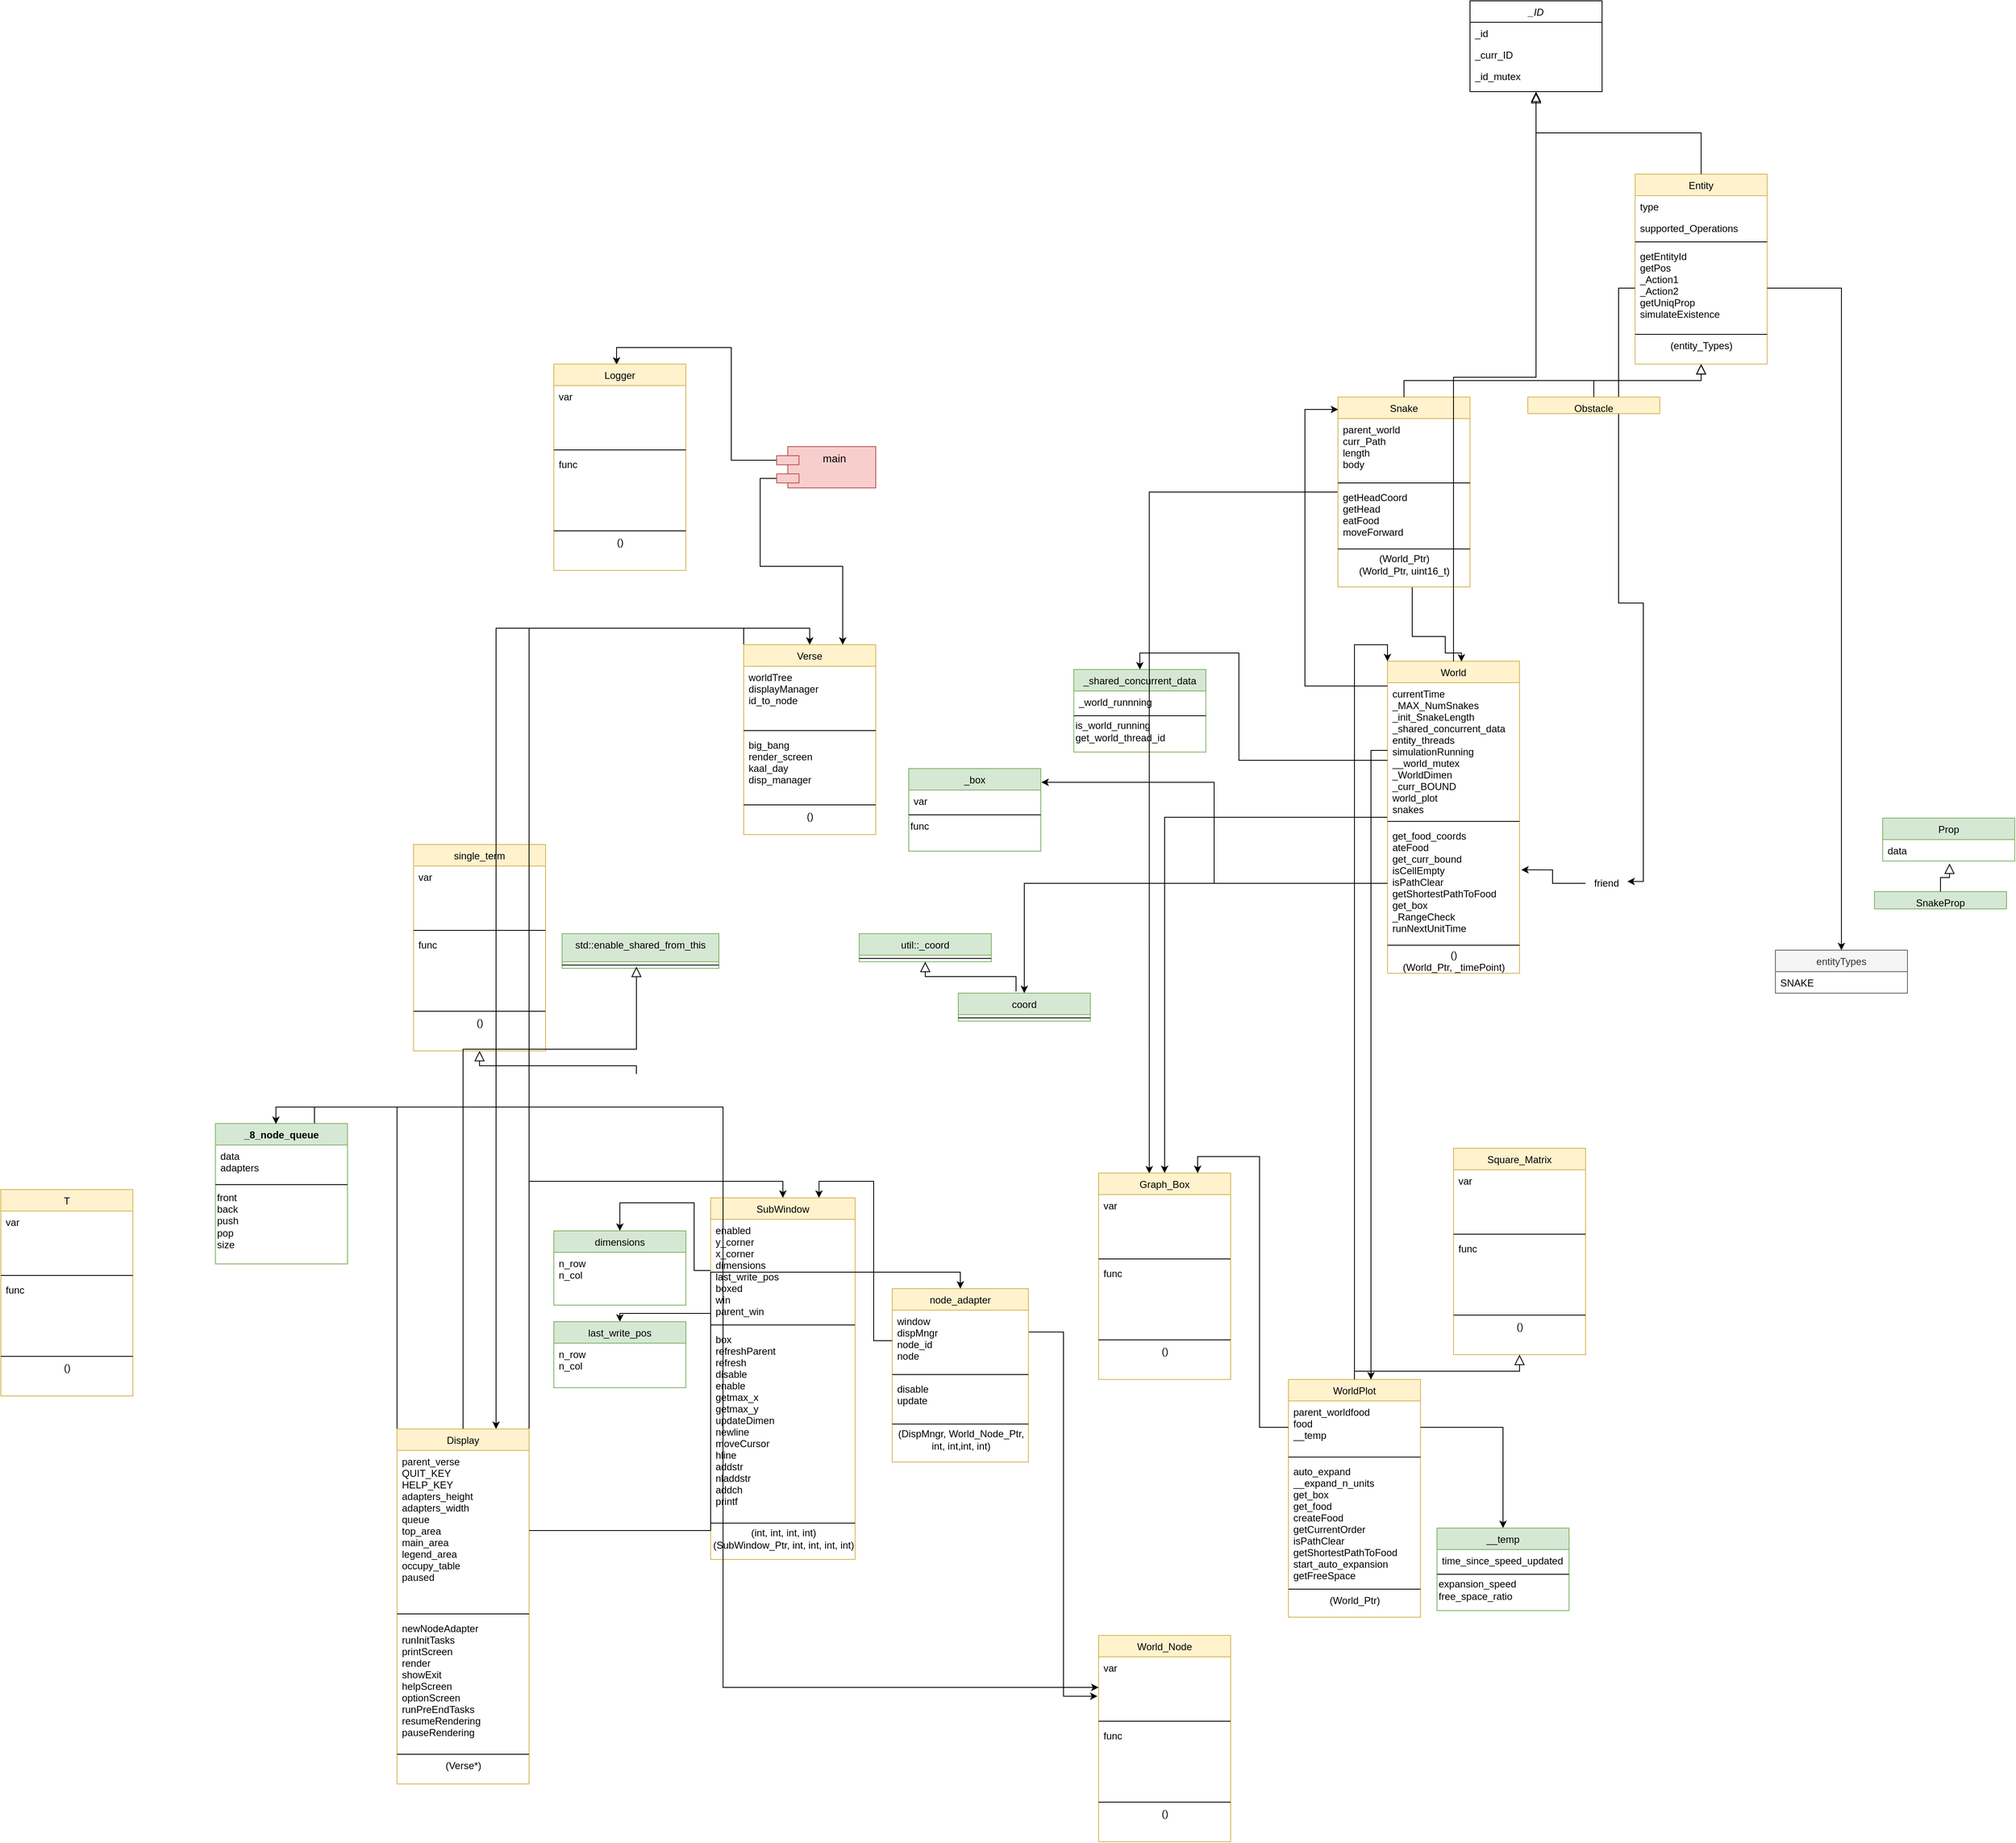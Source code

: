 <mxfile version="13.10.0" type="github">
  <diagram id="C5RBs43oDa-KdzZeNtuy" name="Page-1">
    <mxGraphModel dx="3175" dy="2111" grid="1" gridSize="10" guides="1" tooltips="1" connect="1" arrows="1" fold="1" page="1" pageScale="1" pageWidth="827" pageHeight="1169" math="0" shadow="0">
      <root>
        <mxCell id="WIyWlLk6GJQsqaUBKTNV-0" />
        <mxCell id="WIyWlLk6GJQsqaUBKTNV-1" parent="WIyWlLk6GJQsqaUBKTNV-0" />
        <mxCell id="zkfFHV4jXpPFQw0GAbJ--0" value="_ID" style="swimlane;fontStyle=2;align=center;verticalAlign=top;childLayout=stackLayout;horizontal=1;startSize=26;horizontalStack=0;resizeParent=1;resizeLast=0;collapsible=1;marginBottom=0;rounded=0;shadow=0;strokeWidth=1;" parent="WIyWlLk6GJQsqaUBKTNV-1" vertex="1">
          <mxGeometry x="-100" y="-520" width="160" height="110" as="geometry">
            <mxRectangle x="230" y="140" width="160" height="26" as="alternateBounds" />
          </mxGeometry>
        </mxCell>
        <mxCell id="zkfFHV4jXpPFQw0GAbJ--2" value="_id" style="text;align=left;verticalAlign=top;spacingLeft=4;spacingRight=4;overflow=hidden;rotatable=0;points=[[0,0.5],[1,0.5]];portConstraint=eastwest;rounded=0;shadow=0;html=0;" parent="zkfFHV4jXpPFQw0GAbJ--0" vertex="1">
          <mxGeometry y="26" width="160" height="26" as="geometry" />
        </mxCell>
        <mxCell id="zkfFHV4jXpPFQw0GAbJ--3" value="_curr_ID" style="text;align=left;verticalAlign=top;spacingLeft=4;spacingRight=4;overflow=hidden;rotatable=0;points=[[0,0.5],[1,0.5]];portConstraint=eastwest;rounded=0;shadow=0;html=0;" parent="zkfFHV4jXpPFQw0GAbJ--0" vertex="1">
          <mxGeometry y="52" width="160" height="26" as="geometry" />
        </mxCell>
        <mxCell id="Qb9tFj-eZxgiYMaZ9Jdv-4" value="_id_mutex" style="text;align=left;verticalAlign=top;spacingLeft=4;spacingRight=4;overflow=hidden;rotatable=0;points=[[0,0.5],[1,0.5]];portConstraint=eastwest;rounded=0;shadow=0;html=0;" parent="zkfFHV4jXpPFQw0GAbJ--0" vertex="1">
          <mxGeometry y="78" width="160" height="32" as="geometry" />
        </mxCell>
        <mxCell id="zkfFHV4jXpPFQw0GAbJ--6" value="Entity" style="swimlane;fontStyle=0;align=center;verticalAlign=top;childLayout=stackLayout;horizontal=1;startSize=26;horizontalStack=0;resizeParent=1;resizeLast=0;collapsible=1;marginBottom=0;rounded=0;shadow=0;strokeWidth=1;fillColor=#fff2cc;strokeColor=#d6b656;" parent="WIyWlLk6GJQsqaUBKTNV-1" vertex="1">
          <mxGeometry x="100" y="-310" width="160" height="230" as="geometry">
            <mxRectangle x="130" y="380" width="160" height="26" as="alternateBounds" />
          </mxGeometry>
        </mxCell>
        <mxCell id="zkfFHV4jXpPFQw0GAbJ--7" value="type" style="text;align=left;verticalAlign=top;spacingLeft=4;spacingRight=4;overflow=hidden;rotatable=0;points=[[0,0.5],[1,0.5]];portConstraint=eastwest;" parent="zkfFHV4jXpPFQw0GAbJ--6" vertex="1">
          <mxGeometry y="26" width="160" height="26" as="geometry" />
        </mxCell>
        <mxCell id="zkfFHV4jXpPFQw0GAbJ--8" value="supported_Operations" style="text;align=left;verticalAlign=top;spacingLeft=4;spacingRight=4;overflow=hidden;rotatable=0;points=[[0,0.5],[1,0.5]];portConstraint=eastwest;rounded=0;shadow=0;html=0;" parent="zkfFHV4jXpPFQw0GAbJ--6" vertex="1">
          <mxGeometry y="52" width="160" height="26" as="geometry" />
        </mxCell>
        <mxCell id="zkfFHV4jXpPFQw0GAbJ--9" value="" style="line;html=1;strokeWidth=1;align=left;verticalAlign=middle;spacingTop=-1;spacingLeft=3;spacingRight=3;rotatable=0;labelPosition=right;points=[];portConstraint=eastwest;" parent="zkfFHV4jXpPFQw0GAbJ--6" vertex="1">
          <mxGeometry y="78" width="160" height="8" as="geometry" />
        </mxCell>
        <mxCell id="zkfFHV4jXpPFQw0GAbJ--11" value="getEntityId&#xa;getPos&#xa;_Action1&#xa;_Action2&#xa;getUniqProp&#xa;simulateExistence" style="text;align=left;verticalAlign=top;spacingLeft=4;spacingRight=4;overflow=hidden;rotatable=0;points=[[0,0.5],[1,0.5]];portConstraint=eastwest;" parent="zkfFHV4jXpPFQw0GAbJ--6" vertex="1">
          <mxGeometry y="86" width="160" height="104" as="geometry" />
        </mxCell>
        <mxCell id="Qb9tFj-eZxgiYMaZ9Jdv-5" value="" style="line;html=1;strokeWidth=1;align=left;verticalAlign=middle;spacingTop=-1;spacingLeft=3;spacingRight=3;rotatable=0;labelPosition=right;points=[];portConstraint=eastwest;" parent="zkfFHV4jXpPFQw0GAbJ--6" vertex="1">
          <mxGeometry y="190" width="160" height="8" as="geometry" />
        </mxCell>
        <mxCell id="Qb9tFj-eZxgiYMaZ9Jdv-6" value="(entity_Types)" style="text;html=1;align=center;verticalAlign=middle;resizable=0;points=[];autosize=1;" parent="zkfFHV4jXpPFQw0GAbJ--6" vertex="1">
          <mxGeometry y="198" width="160" height="20" as="geometry" />
        </mxCell>
        <mxCell id="zkfFHV4jXpPFQw0GAbJ--12" value="" style="endArrow=block;endSize=10;endFill=0;shadow=0;strokeWidth=1;rounded=0;edgeStyle=elbowEdgeStyle;elbow=vertical;" parent="WIyWlLk6GJQsqaUBKTNV-1" source="zkfFHV4jXpPFQw0GAbJ--6" target="zkfFHV4jXpPFQw0GAbJ--0" edge="1">
          <mxGeometry width="160" relative="1" as="geometry">
            <mxPoint x="200" y="203" as="sourcePoint" />
            <mxPoint x="200" y="203" as="targetPoint" />
          </mxGeometry>
        </mxCell>
        <mxCell id="Qb9tFj-eZxgiYMaZ9Jdv-8" value="SnakeProp" style="swimlane;fontStyle=0;align=center;verticalAlign=top;childLayout=stackLayout;horizontal=1;startSize=26;horizontalStack=0;resizeParent=1;resizeLast=0;collapsible=1;marginBottom=0;rounded=0;shadow=0;strokeWidth=1;fillColor=#d5e8d4;strokeColor=#82b366;" parent="WIyWlLk6GJQsqaUBKTNV-1" vertex="1">
          <mxGeometry x="390" y="559" width="160" height="21" as="geometry">
            <mxRectangle x="340" y="380" width="170" height="26" as="alternateBounds" />
          </mxGeometry>
        </mxCell>
        <mxCell id="Qb9tFj-eZxgiYMaZ9Jdv-11" value="_shared_concurrent_data" style="swimlane;fontStyle=0;align=center;verticalAlign=top;childLayout=stackLayout;horizontal=1;startSize=26;horizontalStack=0;resizeParent=1;resizeLast=0;collapsible=1;marginBottom=0;rounded=0;shadow=0;strokeWidth=1;fillColor=#d5e8d4;strokeColor=#82b366;" parent="WIyWlLk6GJQsqaUBKTNV-1" vertex="1">
          <mxGeometry x="-580" y="290" width="160" height="100" as="geometry">
            <mxRectangle x="340" y="380" width="170" height="26" as="alternateBounds" />
          </mxGeometry>
        </mxCell>
        <mxCell id="Qb9tFj-eZxgiYMaZ9Jdv-31" value="_world_runnning&#xa;" style="text;align=left;verticalAlign=top;spacingLeft=4;spacingRight=4;overflow=hidden;rotatable=0;points=[[0,0.5],[1,0.5]];portConstraint=eastwest;" parent="Qb9tFj-eZxgiYMaZ9Jdv-11" vertex="1">
          <mxGeometry y="26" width="160" height="26" as="geometry" />
        </mxCell>
        <mxCell id="Qb9tFj-eZxgiYMaZ9Jdv-32" value="" style="line;html=1;strokeWidth=1;align=left;verticalAlign=middle;spacingTop=-1;spacingLeft=3;spacingRight=3;rotatable=0;labelPosition=right;points=[];portConstraint=eastwest;" parent="Qb9tFj-eZxgiYMaZ9Jdv-11" vertex="1">
          <mxGeometry y="52" width="160" height="8" as="geometry" />
        </mxCell>
        <mxCell id="Qb9tFj-eZxgiYMaZ9Jdv-33" value="&lt;div align=&quot;left&quot;&gt;is_world_running&lt;/div&gt;get_world_thread_id" style="text;html=1;align=left;verticalAlign=middle;resizable=0;points=[];autosize=1;movable=1;rotatable=1;deletable=1;editable=1;connectable=1;" parent="Qb9tFj-eZxgiYMaZ9Jdv-11" vertex="1">
          <mxGeometry y="60" width="160" height="30" as="geometry" />
        </mxCell>
        <mxCell id="Qb9tFj-eZxgiYMaZ9Jdv-16" value="entityTypes" style="swimlane;fontStyle=0;align=center;verticalAlign=top;childLayout=stackLayout;horizontal=1;startSize=26;horizontalStack=0;resizeParent=1;resizeLast=0;collapsible=1;marginBottom=0;rounded=0;shadow=0;strokeWidth=1;fillColor=#f5f5f5;strokeColor=#666666;fontColor=#333333;" parent="WIyWlLk6GJQsqaUBKTNV-1" vertex="1">
          <mxGeometry x="270" y="630" width="160" height="52" as="geometry">
            <mxRectangle x="340" y="380" width="170" height="26" as="alternateBounds" />
          </mxGeometry>
        </mxCell>
        <mxCell id="Qb9tFj-eZxgiYMaZ9Jdv-17" value="SNAKE" style="text;align=left;verticalAlign=top;spacingLeft=4;spacingRight=4;overflow=hidden;rotatable=0;points=[[0,0.5],[1,0.5]];portConstraint=eastwest;" parent="Qb9tFj-eZxgiYMaZ9Jdv-16" vertex="1">
          <mxGeometry y="26" width="160" height="26" as="geometry" />
        </mxCell>
        <mxCell id="Qb9tFj-eZxgiYMaZ9Jdv-18" style="edgeStyle=orthogonalEdgeStyle;rounded=0;orthogonalLoop=1;jettySize=auto;html=1;exitX=1;exitY=0.5;exitDx=0;exitDy=0;entryX=0.5;entryY=0;entryDx=0;entryDy=0;" parent="WIyWlLk6GJQsqaUBKTNV-1" source="zkfFHV4jXpPFQw0GAbJ--11" target="Qb9tFj-eZxgiYMaZ9Jdv-16" edge="1">
          <mxGeometry relative="1" as="geometry" />
        </mxCell>
        <mxCell id="Qb9tFj-eZxgiYMaZ9Jdv-69" style="edgeStyle=orthogonalEdgeStyle;rounded=0;orthogonalLoop=1;jettySize=auto;html=1;entryX=0.5;entryY=0;entryDx=0;entryDy=0;" parent="WIyWlLk6GJQsqaUBKTNV-1" source="Qb9tFj-eZxgiYMaZ9Jdv-19" target="Qb9tFj-eZxgiYMaZ9Jdv-58" edge="1">
          <mxGeometry relative="1" as="geometry" />
        </mxCell>
        <mxCell id="Qb9tFj-eZxgiYMaZ9Jdv-19" value="World" style="swimlane;fontStyle=0;align=center;verticalAlign=top;childLayout=stackLayout;horizontal=1;startSize=26;horizontalStack=0;resizeParent=1;resizeLast=0;collapsible=1;marginBottom=0;rounded=0;shadow=0;strokeWidth=1;fillColor=#fff2cc;strokeColor=#d6b656;" parent="WIyWlLk6GJQsqaUBKTNV-1" vertex="1">
          <mxGeometry x="-200" y="280" width="160" height="378" as="geometry">
            <mxRectangle x="130" y="380" width="160" height="26" as="alternateBounds" />
          </mxGeometry>
        </mxCell>
        <mxCell id="Qb9tFj-eZxgiYMaZ9Jdv-21" value="currentTime&#xa;_MAX_NumSnakes&#xa;_init_SnakeLength&#xa;_shared_concurrent_data&#xa;entity_threads&#xa;simulationRunning&#xa;__world_mutex&#xa;_WorldDimen&#xa;_curr_BOUND&#xa;world_plot&#xa;snakes" style="text;align=left;verticalAlign=top;spacingLeft=4;spacingRight=4;overflow=hidden;rotatable=0;points=[[0,0.5],[1,0.5]];portConstraint=eastwest;rounded=0;shadow=0;html=0;" parent="Qb9tFj-eZxgiYMaZ9Jdv-19" vertex="1">
          <mxGeometry y="26" width="160" height="164" as="geometry" />
        </mxCell>
        <mxCell id="Qb9tFj-eZxgiYMaZ9Jdv-22" value="" style="line;html=1;strokeWidth=1;align=left;verticalAlign=middle;spacingTop=-1;spacingLeft=3;spacingRight=3;rotatable=0;labelPosition=right;points=[];portConstraint=eastwest;" parent="Qb9tFj-eZxgiYMaZ9Jdv-19" vertex="1">
          <mxGeometry y="190" width="160" height="8" as="geometry" />
        </mxCell>
        <mxCell id="Qb9tFj-eZxgiYMaZ9Jdv-23" value="get_food_coords&#xa;ateFood&#xa;get_curr_bound&#xa;isCellEmpty&#xa;isPathClear&#xa;getShortestPathToFood&#xa;get_box&#xa;_RangeCheck&#xa;runNextUnitTime&#xa;" style="text;align=left;verticalAlign=top;spacingLeft=4;spacingRight=4;overflow=hidden;rotatable=0;points=[[0,0.5],[1,0.5]];portConstraint=eastwest;fontStyle=0" parent="Qb9tFj-eZxgiYMaZ9Jdv-19" vertex="1">
          <mxGeometry y="198" width="160" height="142" as="geometry" />
        </mxCell>
        <mxCell id="Qb9tFj-eZxgiYMaZ9Jdv-24" value="" style="line;html=1;strokeWidth=1;align=left;verticalAlign=middle;spacingTop=-1;spacingLeft=3;spacingRight=3;rotatable=0;labelPosition=right;points=[];portConstraint=eastwest;" parent="Qb9tFj-eZxgiYMaZ9Jdv-19" vertex="1">
          <mxGeometry y="340" width="160" height="8" as="geometry" />
        </mxCell>
        <mxCell id="Qb9tFj-eZxgiYMaZ9Jdv-25" value="&lt;div&gt;()&lt;/div&gt;(World_Ptr, _timePoint)" style="text;html=1;align=center;verticalAlign=middle;resizable=0;points=[];autosize=1;" parent="Qb9tFj-eZxgiYMaZ9Jdv-19" vertex="1">
          <mxGeometry y="348" width="160" height="30" as="geometry" />
        </mxCell>
        <mxCell id="Qb9tFj-eZxgiYMaZ9Jdv-26" style="edgeStyle=orthogonalEdgeStyle;rounded=0;orthogonalLoop=1;jettySize=auto;html=1;entryX=1.013;entryY=0.385;entryDx=0;entryDy=0;entryPerimeter=0;" parent="WIyWlLk6GJQsqaUBKTNV-1" source="Qb9tFj-eZxgiYMaZ9Jdv-27" target="Qb9tFj-eZxgiYMaZ9Jdv-23" edge="1">
          <mxGeometry relative="1" as="geometry" />
        </mxCell>
        <mxCell id="Qb9tFj-eZxgiYMaZ9Jdv-27" value="&lt;div&gt;friend&lt;/div&gt;" style="text;html=1;align=center;verticalAlign=middle;resizable=0;points=[];autosize=1;" parent="WIyWlLk6GJQsqaUBKTNV-1" vertex="1">
          <mxGeometry x="40" y="539" width="50" height="20" as="geometry" />
        </mxCell>
        <mxCell id="Qb9tFj-eZxgiYMaZ9Jdv-28" style="edgeStyle=orthogonalEdgeStyle;rounded=0;orthogonalLoop=1;jettySize=auto;html=1;entryX=1.013;entryY=0.385;entryDx=0;entryDy=0;entryPerimeter=0;" parent="WIyWlLk6GJQsqaUBKTNV-1" source="zkfFHV4jXpPFQw0GAbJ--11" target="Qb9tFj-eZxgiYMaZ9Jdv-27" edge="1">
          <mxGeometry relative="1" as="geometry">
            <mxPoint x="120" y="498" as="sourcePoint" />
            <mxPoint x="42.08" y="616.04" as="targetPoint" />
          </mxGeometry>
        </mxCell>
        <mxCell id="Qb9tFj-eZxgiYMaZ9Jdv-29" value="Prop" style="swimlane;fontStyle=0;align=center;verticalAlign=top;childLayout=stackLayout;horizontal=1;startSize=26;horizontalStack=0;resizeParent=1;resizeLast=0;collapsible=1;marginBottom=0;rounded=0;shadow=0;strokeWidth=1;fillColor=#d5e8d4;strokeColor=#82b366;" parent="WIyWlLk6GJQsqaUBKTNV-1" vertex="1">
          <mxGeometry x="400" y="470" width="160" height="52" as="geometry">
            <mxRectangle x="340" y="380" width="170" height="26" as="alternateBounds" />
          </mxGeometry>
        </mxCell>
        <mxCell id="Qb9tFj-eZxgiYMaZ9Jdv-30" value="data" style="text;align=left;verticalAlign=top;spacingLeft=4;spacingRight=4;overflow=hidden;rotatable=0;points=[[0,0.5],[1,0.5]];portConstraint=eastwest;" parent="Qb9tFj-eZxgiYMaZ9Jdv-29" vertex="1">
          <mxGeometry y="26" width="160" height="26" as="geometry" />
        </mxCell>
        <mxCell id="Qb9tFj-eZxgiYMaZ9Jdv-34" style="edgeStyle=orthogonalEdgeStyle;rounded=0;orthogonalLoop=1;jettySize=auto;html=1;entryX=0.5;entryY=0;entryDx=0;entryDy=0;" parent="WIyWlLk6GJQsqaUBKTNV-1" source="Qb9tFj-eZxgiYMaZ9Jdv-21" target="Qb9tFj-eZxgiYMaZ9Jdv-11" edge="1">
          <mxGeometry relative="1" as="geometry">
            <Array as="points">
              <mxPoint x="-380" y="400" />
              <mxPoint x="-380" y="270" />
              <mxPoint x="-500" y="270" />
            </Array>
          </mxGeometry>
        </mxCell>
        <mxCell id="Qb9tFj-eZxgiYMaZ9Jdv-38" value="T" style="swimlane;fontStyle=0;align=center;verticalAlign=top;childLayout=stackLayout;horizontal=1;startSize=26;horizontalStack=0;resizeParent=1;resizeLast=0;collapsible=1;marginBottom=0;rounded=0;shadow=0;strokeWidth=1;fillColor=#fff2cc;strokeColor=#d6b656;" parent="WIyWlLk6GJQsqaUBKTNV-1" vertex="1">
          <mxGeometry x="-1880" y="920" width="160" height="250" as="geometry">
            <mxRectangle x="130" y="380" width="160" height="26" as="alternateBounds" />
          </mxGeometry>
        </mxCell>
        <mxCell id="Qb9tFj-eZxgiYMaZ9Jdv-39" value="var" style="text;align=left;verticalAlign=top;spacingLeft=4;spacingRight=4;overflow=hidden;rotatable=0;points=[[0,0.5],[1,0.5]];portConstraint=eastwest;rounded=0;shadow=0;html=0;" parent="Qb9tFj-eZxgiYMaZ9Jdv-38" vertex="1">
          <mxGeometry y="26" width="160" height="74" as="geometry" />
        </mxCell>
        <mxCell id="Qb9tFj-eZxgiYMaZ9Jdv-40" value="" style="line;html=1;strokeWidth=1;align=left;verticalAlign=middle;spacingTop=-1;spacingLeft=3;spacingRight=3;rotatable=0;labelPosition=right;points=[];portConstraint=eastwest;" parent="Qb9tFj-eZxgiYMaZ9Jdv-38" vertex="1">
          <mxGeometry y="100" width="160" height="8" as="geometry" />
        </mxCell>
        <mxCell id="Qb9tFj-eZxgiYMaZ9Jdv-41" value="func" style="text;align=left;verticalAlign=top;spacingLeft=4;spacingRight=4;overflow=hidden;rotatable=0;points=[[0,0.5],[1,0.5]];portConstraint=eastwest;fontStyle=0" parent="Qb9tFj-eZxgiYMaZ9Jdv-38" vertex="1">
          <mxGeometry y="108" width="160" height="90" as="geometry" />
        </mxCell>
        <mxCell id="Qb9tFj-eZxgiYMaZ9Jdv-42" value="" style="line;html=1;strokeWidth=1;align=left;verticalAlign=middle;spacingTop=-1;spacingLeft=3;spacingRight=3;rotatable=0;labelPosition=right;points=[];portConstraint=eastwest;" parent="Qb9tFj-eZxgiYMaZ9Jdv-38" vertex="1">
          <mxGeometry y="198" width="160" height="8" as="geometry" />
        </mxCell>
        <mxCell id="Qb9tFj-eZxgiYMaZ9Jdv-43" value="()" style="text;html=1;align=center;verticalAlign=middle;resizable=0;points=[];autosize=1;" parent="Qb9tFj-eZxgiYMaZ9Jdv-38" vertex="1">
          <mxGeometry y="206" width="160" height="20" as="geometry" />
        </mxCell>
        <mxCell id="Qb9tFj-eZxgiYMaZ9Jdv-93" style="edgeStyle=orthogonalEdgeStyle;rounded=0;orthogonalLoop=1;jettySize=auto;html=1;entryX=0;entryY=0;entryDx=0;entryDy=0;" parent="WIyWlLk6GJQsqaUBKTNV-1" source="Qb9tFj-eZxgiYMaZ9Jdv-44" target="Qb9tFj-eZxgiYMaZ9Jdv-19" edge="1">
          <mxGeometry relative="1" as="geometry" />
        </mxCell>
        <mxCell id="Qb9tFj-eZxgiYMaZ9Jdv-44" value="WorldPlot" style="swimlane;fontStyle=0;align=center;verticalAlign=top;childLayout=stackLayout;horizontal=1;startSize=26;horizontalStack=0;resizeParent=1;resizeLast=0;collapsible=1;marginBottom=0;rounded=0;shadow=0;strokeWidth=1;fillColor=#fff2cc;strokeColor=#d6b656;" parent="WIyWlLk6GJQsqaUBKTNV-1" vertex="1">
          <mxGeometry x="-320" y="1150" width="160" height="288" as="geometry">
            <mxRectangle x="130" y="380" width="160" height="26" as="alternateBounds" />
          </mxGeometry>
        </mxCell>
        <mxCell id="Qb9tFj-eZxgiYMaZ9Jdv-45" value="parent_worldfood&#xa;food&#xa;__temp&#xa;" style="text;align=left;verticalAlign=top;spacingLeft=4;spacingRight=4;overflow=hidden;rotatable=0;points=[[0,0.5],[1,0.5]];portConstraint=eastwest;rounded=0;shadow=0;html=0;" parent="Qb9tFj-eZxgiYMaZ9Jdv-44" vertex="1">
          <mxGeometry y="26" width="160" height="64" as="geometry" />
        </mxCell>
        <mxCell id="Qb9tFj-eZxgiYMaZ9Jdv-46" value="" style="line;html=1;strokeWidth=1;align=left;verticalAlign=middle;spacingTop=-1;spacingLeft=3;spacingRight=3;rotatable=0;labelPosition=right;points=[];portConstraint=eastwest;" parent="Qb9tFj-eZxgiYMaZ9Jdv-44" vertex="1">
          <mxGeometry y="90" width="160" height="8" as="geometry" />
        </mxCell>
        <mxCell id="Qb9tFj-eZxgiYMaZ9Jdv-47" value="auto_expand&#xa;__expand_n_units&#xa;get_box&#xa;get_food&#xa;createFood&#xa;getCurrentOrder&#xa;isPathClear&#xa;getShortestPathToFood&#xa;start_auto_expansion&#xa;getFreeSpace" style="text;align=left;verticalAlign=top;spacingLeft=4;spacingRight=4;overflow=hidden;rotatable=0;points=[[0,0.5],[1,0.5]];portConstraint=eastwest;fontStyle=0" parent="Qb9tFj-eZxgiYMaZ9Jdv-44" vertex="1">
          <mxGeometry y="98" width="160" height="152" as="geometry" />
        </mxCell>
        <mxCell id="Qb9tFj-eZxgiYMaZ9Jdv-48" value="" style="line;html=1;strokeWidth=1;align=left;verticalAlign=middle;spacingTop=-1;spacingLeft=3;spacingRight=3;rotatable=0;labelPosition=right;points=[];portConstraint=eastwest;" parent="Qb9tFj-eZxgiYMaZ9Jdv-44" vertex="1">
          <mxGeometry y="250" width="160" height="8" as="geometry" />
        </mxCell>
        <mxCell id="Qb9tFj-eZxgiYMaZ9Jdv-49" value="(World_Ptr)" style="text;html=1;align=center;verticalAlign=middle;resizable=0;points=[];autosize=1;" parent="Qb9tFj-eZxgiYMaZ9Jdv-44" vertex="1">
          <mxGeometry y="258" width="160" height="20" as="geometry" />
        </mxCell>
        <mxCell id="Qb9tFj-eZxgiYMaZ9Jdv-50" style="edgeStyle=orthogonalEdgeStyle;rounded=0;orthogonalLoop=1;jettySize=auto;html=1;" parent="WIyWlLk6GJQsqaUBKTNV-1" source="Qb9tFj-eZxgiYMaZ9Jdv-21" edge="1">
          <mxGeometry relative="1" as="geometry">
            <mxPoint x="-220" y="1150" as="targetPoint" />
            <Array as="points">
              <mxPoint x="-220" y="388" />
              <mxPoint x="-220" y="1150" />
            </Array>
          </mxGeometry>
        </mxCell>
        <mxCell id="Qb9tFj-eZxgiYMaZ9Jdv-83" style="edgeStyle=orthogonalEdgeStyle;rounded=0;orthogonalLoop=1;jettySize=auto;html=1;entryX=0.56;entryY=0.001;entryDx=0;entryDy=0;entryPerimeter=0;" parent="WIyWlLk6GJQsqaUBKTNV-1" source="Qb9tFj-eZxgiYMaZ9Jdv-51" target="Qb9tFj-eZxgiYMaZ9Jdv-19" edge="1">
          <mxGeometry relative="1" as="geometry">
            <Array as="points">
              <mxPoint x="-170" y="250" />
              <mxPoint x="-130" y="250" />
              <mxPoint x="-130" y="270" />
              <mxPoint x="-110" y="270" />
            </Array>
          </mxGeometry>
        </mxCell>
        <mxCell id="Qb9tFj-eZxgiYMaZ9Jdv-85" style="edgeStyle=orthogonalEdgeStyle;rounded=0;orthogonalLoop=1;jettySize=auto;html=1;entryX=0.384;entryY=0.002;entryDx=0;entryDy=0;entryPerimeter=0;" parent="WIyWlLk6GJQsqaUBKTNV-1" source="Qb9tFj-eZxgiYMaZ9Jdv-51" target="Qb9tFj-eZxgiYMaZ9Jdv-58" edge="1">
          <mxGeometry relative="1" as="geometry" />
        </mxCell>
        <mxCell id="Qb9tFj-eZxgiYMaZ9Jdv-51" value="Snake" style="swimlane;fontStyle=0;align=center;verticalAlign=top;childLayout=stackLayout;horizontal=1;startSize=26;horizontalStack=0;resizeParent=1;resizeLast=0;collapsible=1;marginBottom=0;rounded=0;shadow=0;strokeWidth=1;fillColor=#fff2cc;strokeColor=#d6b656;" parent="WIyWlLk6GJQsqaUBKTNV-1" vertex="1">
          <mxGeometry x="-260" y="-40" width="160" height="230" as="geometry">
            <mxRectangle x="130" y="380" width="160" height="26" as="alternateBounds" />
          </mxGeometry>
        </mxCell>
        <mxCell id="Qb9tFj-eZxgiYMaZ9Jdv-52" value="parent_world&#xa;curr_Path&#xa;length&#xa;body&#xa;" style="text;align=left;verticalAlign=top;spacingLeft=4;spacingRight=4;overflow=hidden;rotatable=0;points=[[0,0.5],[1,0.5]];portConstraint=eastwest;rounded=0;shadow=0;html=0;" parent="Qb9tFj-eZxgiYMaZ9Jdv-51" vertex="1">
          <mxGeometry y="26" width="160" height="74" as="geometry" />
        </mxCell>
        <mxCell id="Qb9tFj-eZxgiYMaZ9Jdv-53" value="" style="line;html=1;strokeWidth=1;align=left;verticalAlign=middle;spacingTop=-1;spacingLeft=3;spacingRight=3;rotatable=0;labelPosition=right;points=[];portConstraint=eastwest;" parent="Qb9tFj-eZxgiYMaZ9Jdv-51" vertex="1">
          <mxGeometry y="100" width="160" height="8" as="geometry" />
        </mxCell>
        <mxCell id="Qb9tFj-eZxgiYMaZ9Jdv-54" value="getHeadCoord&#xa;getHead&#xa;eatFood&#xa;moveForward" style="text;align=left;verticalAlign=top;spacingLeft=4;spacingRight=4;overflow=hidden;rotatable=0;points=[[0,0.5],[1,0.5]];portConstraint=eastwest;fontStyle=0" parent="Qb9tFj-eZxgiYMaZ9Jdv-51" vertex="1">
          <mxGeometry y="108" width="160" height="72" as="geometry" />
        </mxCell>
        <mxCell id="Qb9tFj-eZxgiYMaZ9Jdv-55" value="" style="line;html=1;strokeWidth=1;align=left;verticalAlign=middle;spacingTop=-1;spacingLeft=3;spacingRight=3;rotatable=0;labelPosition=right;points=[];portConstraint=eastwest;" parent="Qb9tFj-eZxgiYMaZ9Jdv-51" vertex="1">
          <mxGeometry y="180" width="160" height="8" as="geometry" />
        </mxCell>
        <mxCell id="Qb9tFj-eZxgiYMaZ9Jdv-56" value="&lt;div&gt;(World_Ptr)&lt;/div&gt;&lt;div&gt;(World_Ptr, uint16_t)&lt;/div&gt;" style="text;html=1;align=center;verticalAlign=middle;resizable=0;points=[];autosize=1;" parent="Qb9tFj-eZxgiYMaZ9Jdv-51" vertex="1">
          <mxGeometry y="188" width="160" height="30" as="geometry" />
        </mxCell>
        <mxCell id="Qb9tFj-eZxgiYMaZ9Jdv-57" style="edgeStyle=orthogonalEdgeStyle;rounded=0;orthogonalLoop=1;jettySize=auto;html=1;entryX=0.002;entryY=0.065;entryDx=0;entryDy=0;entryPerimeter=0;" parent="WIyWlLk6GJQsqaUBKTNV-1" source="Qb9tFj-eZxgiYMaZ9Jdv-21" target="Qb9tFj-eZxgiYMaZ9Jdv-51" edge="1">
          <mxGeometry relative="1" as="geometry">
            <Array as="points">
              <mxPoint x="-210" y="310" />
              <mxPoint x="-300" y="310" />
              <mxPoint x="-300" y="26" />
            </Array>
          </mxGeometry>
        </mxCell>
        <mxCell id="Qb9tFj-eZxgiYMaZ9Jdv-58" value="Graph_Box" style="swimlane;fontStyle=0;align=center;verticalAlign=top;childLayout=stackLayout;horizontal=1;startSize=26;horizontalStack=0;resizeParent=1;resizeLast=0;collapsible=1;marginBottom=0;rounded=0;shadow=0;strokeWidth=1;fillColor=#fff2cc;strokeColor=#d6b656;" parent="WIyWlLk6GJQsqaUBKTNV-1" vertex="1">
          <mxGeometry x="-550" y="900" width="160" height="250" as="geometry">
            <mxRectangle x="130" y="380" width="160" height="26" as="alternateBounds" />
          </mxGeometry>
        </mxCell>
        <mxCell id="Qb9tFj-eZxgiYMaZ9Jdv-59" value="var" style="text;align=left;verticalAlign=top;spacingLeft=4;spacingRight=4;overflow=hidden;rotatable=0;points=[[0,0.5],[1,0.5]];portConstraint=eastwest;rounded=0;shadow=0;html=0;" parent="Qb9tFj-eZxgiYMaZ9Jdv-58" vertex="1">
          <mxGeometry y="26" width="160" height="74" as="geometry" />
        </mxCell>
        <mxCell id="Qb9tFj-eZxgiYMaZ9Jdv-60" value="" style="line;html=1;strokeWidth=1;align=left;verticalAlign=middle;spacingTop=-1;spacingLeft=3;spacingRight=3;rotatable=0;labelPosition=right;points=[];portConstraint=eastwest;" parent="Qb9tFj-eZxgiYMaZ9Jdv-58" vertex="1">
          <mxGeometry y="100" width="160" height="8" as="geometry" />
        </mxCell>
        <mxCell id="Qb9tFj-eZxgiYMaZ9Jdv-61" value="func" style="text;align=left;verticalAlign=top;spacingLeft=4;spacingRight=4;overflow=hidden;rotatable=0;points=[[0,0.5],[1,0.5]];portConstraint=eastwest;fontStyle=0" parent="Qb9tFj-eZxgiYMaZ9Jdv-58" vertex="1">
          <mxGeometry y="108" width="160" height="90" as="geometry" />
        </mxCell>
        <mxCell id="Qb9tFj-eZxgiYMaZ9Jdv-62" value="" style="line;html=1;strokeWidth=1;align=left;verticalAlign=middle;spacingTop=-1;spacingLeft=3;spacingRight=3;rotatable=0;labelPosition=right;points=[];portConstraint=eastwest;" parent="Qb9tFj-eZxgiYMaZ9Jdv-58" vertex="1">
          <mxGeometry y="198" width="160" height="8" as="geometry" />
        </mxCell>
        <mxCell id="Qb9tFj-eZxgiYMaZ9Jdv-63" value="()" style="text;html=1;align=center;verticalAlign=middle;resizable=0;points=[];autosize=1;" parent="Qb9tFj-eZxgiYMaZ9Jdv-58" vertex="1">
          <mxGeometry y="206" width="160" height="20" as="geometry" />
        </mxCell>
        <mxCell id="Qb9tFj-eZxgiYMaZ9Jdv-64" value="_box" style="swimlane;fontStyle=0;align=center;verticalAlign=top;childLayout=stackLayout;horizontal=1;startSize=26;horizontalStack=0;resizeParent=1;resizeLast=0;collapsible=1;marginBottom=0;rounded=0;shadow=0;strokeWidth=1;fillColor=#d5e8d4;strokeColor=#82b366;" parent="WIyWlLk6GJQsqaUBKTNV-1" vertex="1">
          <mxGeometry x="-780" y="410" width="160" height="100" as="geometry">
            <mxRectangle x="340" y="380" width="170" height="26" as="alternateBounds" />
          </mxGeometry>
        </mxCell>
        <mxCell id="Qb9tFj-eZxgiYMaZ9Jdv-65" value="var" style="text;align=left;verticalAlign=top;spacingLeft=4;spacingRight=4;overflow=hidden;rotatable=0;points=[[0,0.5],[1,0.5]];portConstraint=eastwest;" parent="Qb9tFj-eZxgiYMaZ9Jdv-64" vertex="1">
          <mxGeometry y="26" width="160" height="26" as="geometry" />
        </mxCell>
        <mxCell id="Qb9tFj-eZxgiYMaZ9Jdv-66" value="" style="line;html=1;strokeWidth=1;align=left;verticalAlign=middle;spacingTop=-1;spacingLeft=3;spacingRight=3;rotatable=0;labelPosition=right;points=[];portConstraint=eastwest;" parent="Qb9tFj-eZxgiYMaZ9Jdv-64" vertex="1">
          <mxGeometry y="52" width="160" height="8" as="geometry" />
        </mxCell>
        <mxCell id="Qb9tFj-eZxgiYMaZ9Jdv-67" value="func" style="text;html=1;align=left;verticalAlign=middle;resizable=0;points=[];autosize=1;movable=1;rotatable=1;deletable=1;editable=1;connectable=1;" parent="Qb9tFj-eZxgiYMaZ9Jdv-64" vertex="1">
          <mxGeometry y="60" width="160" height="20" as="geometry" />
        </mxCell>
        <mxCell id="Qb9tFj-eZxgiYMaZ9Jdv-68" style="edgeStyle=orthogonalEdgeStyle;rounded=0;orthogonalLoop=1;jettySize=auto;html=1;entryX=1.004;entryY=0.166;entryDx=0;entryDy=0;entryPerimeter=0;" parent="WIyWlLk6GJQsqaUBKTNV-1" source="Qb9tFj-eZxgiYMaZ9Jdv-23" target="Qb9tFj-eZxgiYMaZ9Jdv-64" edge="1">
          <mxGeometry relative="1" as="geometry" />
        </mxCell>
        <mxCell id="Qb9tFj-eZxgiYMaZ9Jdv-70" value="coord" style="swimlane;fontStyle=0;align=center;verticalAlign=top;childLayout=stackLayout;horizontal=1;startSize=26;horizontalStack=0;resizeParent=1;resizeLast=0;collapsible=1;marginBottom=0;rounded=0;shadow=0;strokeWidth=1;fillColor=#d5e8d4;strokeColor=#82b366;" parent="WIyWlLk6GJQsqaUBKTNV-1" vertex="1">
          <mxGeometry x="-720" y="682" width="160" height="34" as="geometry">
            <mxRectangle x="340" y="380" width="170" height="26" as="alternateBounds" />
          </mxGeometry>
        </mxCell>
        <mxCell id="Qb9tFj-eZxgiYMaZ9Jdv-72" value="" style="line;html=1;strokeWidth=1;align=left;verticalAlign=middle;spacingTop=-1;spacingLeft=3;spacingRight=3;rotatable=0;labelPosition=right;points=[];portConstraint=eastwest;" parent="Qb9tFj-eZxgiYMaZ9Jdv-70" vertex="1">
          <mxGeometry y="26" width="160" height="8" as="geometry" />
        </mxCell>
        <mxCell id="Qb9tFj-eZxgiYMaZ9Jdv-74" style="edgeStyle=orthogonalEdgeStyle;rounded=0;orthogonalLoop=1;jettySize=auto;html=1;" parent="WIyWlLk6GJQsqaUBKTNV-1" source="Qb9tFj-eZxgiYMaZ9Jdv-23" target="Qb9tFj-eZxgiYMaZ9Jdv-70" edge="1">
          <mxGeometry relative="1" as="geometry" />
        </mxCell>
        <mxCell id="Qb9tFj-eZxgiYMaZ9Jdv-75" value="util::_coord" style="swimlane;fontStyle=0;align=center;verticalAlign=top;childLayout=stackLayout;horizontal=1;startSize=26;horizontalStack=0;resizeParent=1;resizeLast=0;collapsible=1;marginBottom=0;rounded=0;shadow=0;strokeWidth=1;fillColor=#d5e8d4;strokeColor=#82b366;" parent="WIyWlLk6GJQsqaUBKTNV-1" vertex="1">
          <mxGeometry x="-840" y="610" width="160" height="34" as="geometry">
            <mxRectangle x="340" y="380" width="170" height="26" as="alternateBounds" />
          </mxGeometry>
        </mxCell>
        <mxCell id="Qb9tFj-eZxgiYMaZ9Jdv-76" value="" style="line;html=1;strokeWidth=1;align=left;verticalAlign=middle;spacingTop=-1;spacingLeft=3;spacingRight=3;rotatable=0;labelPosition=right;points=[];portConstraint=eastwest;" parent="Qb9tFj-eZxgiYMaZ9Jdv-75" vertex="1">
          <mxGeometry y="26" width="160" height="8" as="geometry" />
        </mxCell>
        <mxCell id="Qb9tFj-eZxgiYMaZ9Jdv-78" value="" style="endArrow=block;endSize=10;endFill=0;shadow=0;strokeWidth=1;rounded=0;edgeStyle=elbowEdgeStyle;elbow=vertical;exitX=0.5;exitY=0;exitDx=0;exitDy=0;entryX=0.506;entryY=1.115;entryDx=0;entryDy=0;entryPerimeter=0;" parent="WIyWlLk6GJQsqaUBKTNV-1" source="Qb9tFj-eZxgiYMaZ9Jdv-8" target="Qb9tFj-eZxgiYMaZ9Jdv-30" edge="1">
          <mxGeometry width="160" relative="1" as="geometry">
            <mxPoint x="590" y="652" as="sourcePoint" />
            <mxPoint x="480" y="522" as="targetPoint" />
          </mxGeometry>
        </mxCell>
        <mxCell id="Qb9tFj-eZxgiYMaZ9Jdv-79" value="" style="endArrow=block;endSize=10;endFill=0;shadow=0;strokeWidth=1;rounded=0;edgeStyle=elbowEdgeStyle;elbow=vertical;entryX=0.5;entryY=1;entryDx=0;entryDy=0;" parent="WIyWlLk6GJQsqaUBKTNV-1" target="Qb9tFj-eZxgiYMaZ9Jdv-75" edge="1">
          <mxGeometry width="160" relative="1" as="geometry">
            <mxPoint x="-650" y="680" as="sourcePoint" />
            <mxPoint x="-659.04" y="650" as="targetPoint" />
          </mxGeometry>
        </mxCell>
        <mxCell id="Qb9tFj-eZxgiYMaZ9Jdv-81" value="" style="endArrow=block;endSize=10;endFill=0;shadow=0;strokeWidth=1;rounded=0;edgeStyle=elbowEdgeStyle;elbow=vertical;exitX=0.5;exitY=0;exitDx=0;exitDy=0;entryX=0.5;entryY=1.052;entryDx=0;entryDy=0;entryPerimeter=0;" parent="WIyWlLk6GJQsqaUBKTNV-1" source="Qb9tFj-eZxgiYMaZ9Jdv-19" target="Qb9tFj-eZxgiYMaZ9Jdv-4" edge="1">
          <mxGeometry width="160" relative="1" as="geometry">
            <mxPoint x="200" y="360" as="sourcePoint" />
            <mxPoint x="360" y="-190" as="targetPoint" />
            <Array as="points" />
          </mxGeometry>
        </mxCell>
        <mxCell id="Qb9tFj-eZxgiYMaZ9Jdv-82" value="" style="endArrow=block;endSize=10;endFill=0;shadow=0;strokeWidth=1;rounded=0;edgeStyle=elbowEdgeStyle;elbow=vertical;exitX=0.5;exitY=0;exitDx=0;exitDy=0;entryX=0.5;entryY=1;entryDx=0;entryDy=0;" parent="WIyWlLk6GJQsqaUBKTNV-1" source="Qb9tFj-eZxgiYMaZ9Jdv-51" target="zkfFHV4jXpPFQw0GAbJ--6" edge="1">
          <mxGeometry width="160" relative="1" as="geometry">
            <mxPoint x="-130" y="292" as="sourcePoint" />
            <mxPoint x="300" y="120" as="targetPoint" />
            <Array as="points">
              <mxPoint x="50" y="-60" />
            </Array>
          </mxGeometry>
        </mxCell>
        <mxCell id="Qb9tFj-eZxgiYMaZ9Jdv-86" value="Square_Matrix" style="swimlane;fontStyle=0;align=center;verticalAlign=top;childLayout=stackLayout;horizontal=1;startSize=26;horizontalStack=0;resizeParent=1;resizeLast=0;collapsible=1;marginBottom=0;rounded=0;shadow=0;strokeWidth=1;fillColor=#fff2cc;strokeColor=#d6b656;" parent="WIyWlLk6GJQsqaUBKTNV-1" vertex="1">
          <mxGeometry x="-120" y="870" width="160" height="250" as="geometry">
            <mxRectangle x="130" y="380" width="160" height="26" as="alternateBounds" />
          </mxGeometry>
        </mxCell>
        <mxCell id="Qb9tFj-eZxgiYMaZ9Jdv-87" value="var" style="text;align=left;verticalAlign=top;spacingLeft=4;spacingRight=4;overflow=hidden;rotatable=0;points=[[0,0.5],[1,0.5]];portConstraint=eastwest;rounded=0;shadow=0;html=0;" parent="Qb9tFj-eZxgiYMaZ9Jdv-86" vertex="1">
          <mxGeometry y="26" width="160" height="74" as="geometry" />
        </mxCell>
        <mxCell id="Qb9tFj-eZxgiYMaZ9Jdv-88" value="" style="line;html=1;strokeWidth=1;align=left;verticalAlign=middle;spacingTop=-1;spacingLeft=3;spacingRight=3;rotatable=0;labelPosition=right;points=[];portConstraint=eastwest;" parent="Qb9tFj-eZxgiYMaZ9Jdv-86" vertex="1">
          <mxGeometry y="100" width="160" height="8" as="geometry" />
        </mxCell>
        <mxCell id="Qb9tFj-eZxgiYMaZ9Jdv-89" value="func" style="text;align=left;verticalAlign=top;spacingLeft=4;spacingRight=4;overflow=hidden;rotatable=0;points=[[0,0.5],[1,0.5]];portConstraint=eastwest;fontStyle=0" parent="Qb9tFj-eZxgiYMaZ9Jdv-86" vertex="1">
          <mxGeometry y="108" width="160" height="90" as="geometry" />
        </mxCell>
        <mxCell id="Qb9tFj-eZxgiYMaZ9Jdv-90" value="" style="line;html=1;strokeWidth=1;align=left;verticalAlign=middle;spacingTop=-1;spacingLeft=3;spacingRight=3;rotatable=0;labelPosition=right;points=[];portConstraint=eastwest;" parent="Qb9tFj-eZxgiYMaZ9Jdv-86" vertex="1">
          <mxGeometry y="198" width="160" height="8" as="geometry" />
        </mxCell>
        <mxCell id="Qb9tFj-eZxgiYMaZ9Jdv-91" value="()" style="text;html=1;align=center;verticalAlign=middle;resizable=0;points=[];autosize=1;" parent="Qb9tFj-eZxgiYMaZ9Jdv-86" vertex="1">
          <mxGeometry y="206" width="160" height="20" as="geometry" />
        </mxCell>
        <mxCell id="Qb9tFj-eZxgiYMaZ9Jdv-92" value="" style="endArrow=block;endSize=10;endFill=0;shadow=0;strokeWidth=1;rounded=0;edgeStyle=elbowEdgeStyle;elbow=vertical;exitX=0.5;exitY=0;exitDx=0;exitDy=0;entryX=0.5;entryY=1;entryDx=0;entryDy=0;" parent="WIyWlLk6GJQsqaUBKTNV-1" source="Qb9tFj-eZxgiYMaZ9Jdv-44" target="Qb9tFj-eZxgiYMaZ9Jdv-86" edge="1">
          <mxGeometry width="160" relative="1" as="geometry">
            <mxPoint x="-120" y="280.0" as="sourcePoint" />
            <mxPoint x="300" y="230.0" as="targetPoint" />
            <Array as="points">
              <mxPoint x="-120" y="1140" />
            </Array>
          </mxGeometry>
        </mxCell>
        <mxCell id="Qb9tFj-eZxgiYMaZ9Jdv-94" style="edgeStyle=orthogonalEdgeStyle;rounded=0;orthogonalLoop=1;jettySize=auto;html=1;entryX=0.75;entryY=0;entryDx=0;entryDy=0;" parent="WIyWlLk6GJQsqaUBKTNV-1" source="Qb9tFj-eZxgiYMaZ9Jdv-45" target="Qb9tFj-eZxgiYMaZ9Jdv-58" edge="1">
          <mxGeometry relative="1" as="geometry" />
        </mxCell>
        <mxCell id="Qb9tFj-eZxgiYMaZ9Jdv-96" style="edgeStyle=orthogonalEdgeStyle;rounded=0;orthogonalLoop=1;jettySize=auto;html=1;entryX=0.5;entryY=0;entryDx=0;entryDy=0;" parent="WIyWlLk6GJQsqaUBKTNV-1" source="Qb9tFj-eZxgiYMaZ9Jdv-45" target="Qb9tFj-eZxgiYMaZ9Jdv-97" edge="1">
          <mxGeometry relative="1" as="geometry">
            <mxPoint x="-70" y="1330.0" as="targetPoint" />
          </mxGeometry>
        </mxCell>
        <mxCell id="Qb9tFj-eZxgiYMaZ9Jdv-97" value="__temp" style="swimlane;fontStyle=0;align=center;verticalAlign=top;childLayout=stackLayout;horizontal=1;startSize=26;horizontalStack=0;resizeParent=1;resizeLast=0;collapsible=1;marginBottom=0;rounded=0;shadow=0;strokeWidth=1;fillColor=#d5e8d4;strokeColor=#82b366;" parent="WIyWlLk6GJQsqaUBKTNV-1" vertex="1">
          <mxGeometry x="-140" y="1330" width="160" height="100" as="geometry">
            <mxRectangle x="340" y="380" width="170" height="26" as="alternateBounds" />
          </mxGeometry>
        </mxCell>
        <mxCell id="Qb9tFj-eZxgiYMaZ9Jdv-98" value="time_since_speed_updated" style="text;align=left;verticalAlign=top;spacingLeft=4;spacingRight=4;overflow=hidden;rotatable=0;points=[[0,0.5],[1,0.5]];portConstraint=eastwest;" parent="Qb9tFj-eZxgiYMaZ9Jdv-97" vertex="1">
          <mxGeometry y="26" width="160" height="26" as="geometry" />
        </mxCell>
        <mxCell id="Qb9tFj-eZxgiYMaZ9Jdv-99" value="" style="line;html=1;strokeWidth=1;align=left;verticalAlign=middle;spacingTop=-1;spacingLeft=3;spacingRight=3;rotatable=0;labelPosition=right;points=[];portConstraint=eastwest;" parent="Qb9tFj-eZxgiYMaZ9Jdv-97" vertex="1">
          <mxGeometry y="52" width="160" height="8" as="geometry" />
        </mxCell>
        <mxCell id="Qb9tFj-eZxgiYMaZ9Jdv-100" value="&lt;div align=&quot;left&quot;&gt;expansion_speed&lt;/div&gt;free_space_ratio" style="text;html=1;align=left;verticalAlign=middle;resizable=0;points=[];autosize=1;movable=1;rotatable=1;deletable=1;editable=1;connectable=1;" parent="Qb9tFj-eZxgiYMaZ9Jdv-97" vertex="1">
          <mxGeometry y="60" width="160" height="30" as="geometry" />
        </mxCell>
        <mxCell id="Qb9tFj-eZxgiYMaZ9Jdv-101" value="Obstacle" style="swimlane;fontStyle=0;align=center;verticalAlign=top;childLayout=stackLayout;horizontal=1;startSize=26;horizontalStack=0;resizeParent=1;resizeLast=0;collapsible=1;marginBottom=0;rounded=0;shadow=0;strokeWidth=1;fillColor=#fff2cc;strokeColor=#d6b656;" parent="WIyWlLk6GJQsqaUBKTNV-1" vertex="1">
          <mxGeometry x="-30" y="-40" width="160" height="20" as="geometry">
            <mxRectangle x="130" y="380" width="160" height="26" as="alternateBounds" />
          </mxGeometry>
        </mxCell>
        <mxCell id="Qb9tFj-eZxgiYMaZ9Jdv-107" value="" style="endArrow=block;endSize=10;endFill=0;shadow=0;strokeWidth=1;rounded=0;edgeStyle=elbowEdgeStyle;elbow=vertical;exitX=0.5;exitY=0;exitDx=0;exitDy=0;entryX=0.5;entryY=1;entryDx=0;entryDy=0;" parent="WIyWlLk6GJQsqaUBKTNV-1" source="Qb9tFj-eZxgiYMaZ9Jdv-101" target="zkfFHV4jXpPFQw0GAbJ--6" edge="1">
          <mxGeometry width="160" relative="1" as="geometry">
            <mxPoint x="-180" y="-40.0" as="sourcePoint" />
            <mxPoint x="186.08" y="355.86" as="targetPoint" />
            <Array as="points">
              <mxPoint x="50" y="-60" />
            </Array>
          </mxGeometry>
        </mxCell>
        <mxCell id="E2XUY7L-ip-pg07SVNI4-24" style="edgeStyle=orthogonalEdgeStyle;rounded=0;orthogonalLoop=1;jettySize=auto;html=1;exitX=1;exitY=0.25;exitDx=0;exitDy=0;entryX=-0.008;entryY=0.645;entryDx=0;entryDy=0;entryPerimeter=0;" edge="1" parent="WIyWlLk6GJQsqaUBKTNV-1" source="E2XUY7L-ip-pg07SVNI4-0" target="E2XUY7L-ip-pg07SVNI4-19">
          <mxGeometry relative="1" as="geometry" />
        </mxCell>
        <mxCell id="E2XUY7L-ip-pg07SVNI4-0" value="node_adapter" style="swimlane;fontStyle=0;align=center;verticalAlign=top;childLayout=stackLayout;horizontal=1;startSize=26;horizontalStack=0;resizeParent=1;resizeLast=0;collapsible=1;marginBottom=0;rounded=0;shadow=0;strokeWidth=1;fillColor=#fff2cc;strokeColor=#d6b656;" vertex="1" parent="WIyWlLk6GJQsqaUBKTNV-1">
          <mxGeometry x="-800" y="1040" width="165" height="210" as="geometry">
            <mxRectangle x="130" y="380" width="160" height="26" as="alternateBounds" />
          </mxGeometry>
        </mxCell>
        <mxCell id="E2XUY7L-ip-pg07SVNI4-1" value="window&#xa;dispMngr&#xa;node_id&#xa;node&#xa;" style="text;align=left;verticalAlign=top;spacingLeft=4;spacingRight=4;overflow=hidden;rotatable=0;points=[[0,0.5],[1,0.5]];portConstraint=eastwest;rounded=0;shadow=0;html=0;" vertex="1" parent="E2XUY7L-ip-pg07SVNI4-0">
          <mxGeometry y="26" width="165" height="74" as="geometry" />
        </mxCell>
        <mxCell id="E2XUY7L-ip-pg07SVNI4-2" value="" style="line;html=1;strokeWidth=1;align=left;verticalAlign=middle;spacingTop=-1;spacingLeft=3;spacingRight=3;rotatable=0;labelPosition=right;points=[];portConstraint=eastwest;" vertex="1" parent="E2XUY7L-ip-pg07SVNI4-0">
          <mxGeometry y="100" width="165" height="8" as="geometry" />
        </mxCell>
        <mxCell id="E2XUY7L-ip-pg07SVNI4-3" value="disable&#xa;update" style="text;align=left;verticalAlign=top;spacingLeft=4;spacingRight=4;overflow=hidden;rotatable=0;points=[[0,0.5],[1,0.5]];portConstraint=eastwest;fontStyle=0" vertex="1" parent="E2XUY7L-ip-pg07SVNI4-0">
          <mxGeometry y="108" width="165" height="52" as="geometry" />
        </mxCell>
        <mxCell id="E2XUY7L-ip-pg07SVNI4-4" value="" style="line;html=1;strokeWidth=1;align=left;verticalAlign=middle;spacingTop=-1;spacingLeft=3;spacingRight=3;rotatable=0;labelPosition=right;points=[];portConstraint=eastwest;" vertex="1" parent="E2XUY7L-ip-pg07SVNI4-0">
          <mxGeometry y="160" width="165" height="8" as="geometry" />
        </mxCell>
        <mxCell id="E2XUY7L-ip-pg07SVNI4-5" value="&lt;div&gt;(DispMngr, World_Node_Ptr,&lt;/div&gt;&lt;div&gt; int, int,int, int)&lt;/div&gt;" style="text;html=1;align=center;verticalAlign=middle;resizable=0;points=[];autosize=1;" vertex="1" parent="E2XUY7L-ip-pg07SVNI4-0">
          <mxGeometry y="168" width="165" height="30" as="geometry" />
        </mxCell>
        <mxCell id="E2XUY7L-ip-pg07SVNI4-6" value="SubWindow" style="swimlane;fontStyle=0;align=center;verticalAlign=top;childLayout=stackLayout;horizontal=1;startSize=26;horizontalStack=0;resizeParent=1;resizeLast=0;collapsible=1;marginBottom=0;rounded=0;shadow=0;strokeWidth=1;fillColor=#fff2cc;strokeColor=#d6b656;" vertex="1" parent="WIyWlLk6GJQsqaUBKTNV-1">
          <mxGeometry x="-1020" y="930" width="175" height="438" as="geometry">
            <mxRectangle x="130" y="380" width="160" height="26" as="alternateBounds" />
          </mxGeometry>
        </mxCell>
        <mxCell id="E2XUY7L-ip-pg07SVNI4-7" value="enabled&#xa;y_corner&#xa;x_corner&#xa;dimensions&#xa;last_write_pos&#xa;boxed&#xa;win&#xa;parent_win&#xa;" style="text;align=left;verticalAlign=top;spacingLeft=4;spacingRight=4;overflow=hidden;rotatable=0;points=[[0,0.5],[1,0.5]];portConstraint=eastwest;rounded=0;shadow=0;html=0;" vertex="1" parent="E2XUY7L-ip-pg07SVNI4-6">
          <mxGeometry y="26" width="175" height="124" as="geometry" />
        </mxCell>
        <mxCell id="E2XUY7L-ip-pg07SVNI4-8" value="" style="line;html=1;strokeWidth=1;align=left;verticalAlign=middle;spacingTop=-1;spacingLeft=3;spacingRight=3;rotatable=0;labelPosition=right;points=[];portConstraint=eastwest;" vertex="1" parent="E2XUY7L-ip-pg07SVNI4-6">
          <mxGeometry y="150" width="175" height="8" as="geometry" />
        </mxCell>
        <mxCell id="E2XUY7L-ip-pg07SVNI4-9" value="box&#xa;refreshParent&#xa;refresh&#xa;disable&#xa;enable&#xa;getmax_x&#xa;getmax_y&#xa;updateDimen&#xa;newline&#xa;moveCursor&#xa;hline&#xa;addstr&#xa;nladdstr&#xa;addch&#xa;printf&#xa;" style="text;align=left;verticalAlign=top;spacingLeft=4;spacingRight=4;overflow=hidden;rotatable=0;points=[[0,0.5],[1,0.5]];portConstraint=eastwest;fontStyle=0" vertex="1" parent="E2XUY7L-ip-pg07SVNI4-6">
          <mxGeometry y="158" width="175" height="232" as="geometry" />
        </mxCell>
        <mxCell id="E2XUY7L-ip-pg07SVNI4-10" value="" style="line;html=1;strokeWidth=1;align=left;verticalAlign=middle;spacingTop=-1;spacingLeft=3;spacingRight=3;rotatable=0;labelPosition=right;points=[];portConstraint=eastwest;" vertex="1" parent="E2XUY7L-ip-pg07SVNI4-6">
          <mxGeometry y="390" width="175" height="8" as="geometry" />
        </mxCell>
        <mxCell id="E2XUY7L-ip-pg07SVNI4-11" value="&lt;div&gt;(int, int, int, int)&lt;/div&gt;&lt;div&gt;(SubWindow_Ptr, int, int, int, int)&lt;/div&gt;" style="text;html=1;align=center;verticalAlign=middle;resizable=0;points=[];autosize=1;" vertex="1" parent="E2XUY7L-ip-pg07SVNI4-6">
          <mxGeometry y="398" width="175" height="30" as="geometry" />
        </mxCell>
        <mxCell id="E2XUY7L-ip-pg07SVNI4-12" value="single_term" style="swimlane;fontStyle=0;align=center;verticalAlign=top;childLayout=stackLayout;horizontal=1;startSize=26;horizontalStack=0;resizeParent=1;resizeLast=0;collapsible=1;marginBottom=0;rounded=0;shadow=0;strokeWidth=1;fillColor=#fff2cc;strokeColor=#d6b656;" vertex="1" parent="WIyWlLk6GJQsqaUBKTNV-1">
          <mxGeometry x="-1380" y="502" width="160" height="250" as="geometry">
            <mxRectangle x="130" y="380" width="160" height="26" as="alternateBounds" />
          </mxGeometry>
        </mxCell>
        <mxCell id="E2XUY7L-ip-pg07SVNI4-13" value="var" style="text;align=left;verticalAlign=top;spacingLeft=4;spacingRight=4;overflow=hidden;rotatable=0;points=[[0,0.5],[1,0.5]];portConstraint=eastwest;rounded=0;shadow=0;html=0;" vertex="1" parent="E2XUY7L-ip-pg07SVNI4-12">
          <mxGeometry y="26" width="160" height="74" as="geometry" />
        </mxCell>
        <mxCell id="E2XUY7L-ip-pg07SVNI4-14" value="" style="line;html=1;strokeWidth=1;align=left;verticalAlign=middle;spacingTop=-1;spacingLeft=3;spacingRight=3;rotatable=0;labelPosition=right;points=[];portConstraint=eastwest;" vertex="1" parent="E2XUY7L-ip-pg07SVNI4-12">
          <mxGeometry y="100" width="160" height="8" as="geometry" />
        </mxCell>
        <mxCell id="E2XUY7L-ip-pg07SVNI4-15" value="func" style="text;align=left;verticalAlign=top;spacingLeft=4;spacingRight=4;overflow=hidden;rotatable=0;points=[[0,0.5],[1,0.5]];portConstraint=eastwest;fontStyle=0" vertex="1" parent="E2XUY7L-ip-pg07SVNI4-12">
          <mxGeometry y="108" width="160" height="90" as="geometry" />
        </mxCell>
        <mxCell id="E2XUY7L-ip-pg07SVNI4-16" value="" style="line;html=1;strokeWidth=1;align=left;verticalAlign=middle;spacingTop=-1;spacingLeft=3;spacingRight=3;rotatable=0;labelPosition=right;points=[];portConstraint=eastwest;" vertex="1" parent="E2XUY7L-ip-pg07SVNI4-12">
          <mxGeometry y="198" width="160" height="8" as="geometry" />
        </mxCell>
        <mxCell id="E2XUY7L-ip-pg07SVNI4-17" value="()" style="text;html=1;align=center;verticalAlign=middle;resizable=0;points=[];autosize=1;" vertex="1" parent="E2XUY7L-ip-pg07SVNI4-12">
          <mxGeometry y="206" width="160" height="20" as="geometry" />
        </mxCell>
        <mxCell id="E2XUY7L-ip-pg07SVNI4-18" value="World_Node" style="swimlane;fontStyle=0;align=center;verticalAlign=top;childLayout=stackLayout;horizontal=1;startSize=26;horizontalStack=0;resizeParent=1;resizeLast=0;collapsible=1;marginBottom=0;rounded=0;shadow=0;strokeWidth=1;fillColor=#fff2cc;strokeColor=#d6b656;" vertex="1" parent="WIyWlLk6GJQsqaUBKTNV-1">
          <mxGeometry x="-550" y="1460" width="160" height="250" as="geometry">
            <mxRectangle x="130" y="380" width="160" height="26" as="alternateBounds" />
          </mxGeometry>
        </mxCell>
        <mxCell id="E2XUY7L-ip-pg07SVNI4-19" value="var" style="text;align=left;verticalAlign=top;spacingLeft=4;spacingRight=4;overflow=hidden;rotatable=0;points=[[0,0.5],[1,0.5]];portConstraint=eastwest;rounded=0;shadow=0;html=0;" vertex="1" parent="E2XUY7L-ip-pg07SVNI4-18">
          <mxGeometry y="26" width="160" height="74" as="geometry" />
        </mxCell>
        <mxCell id="E2XUY7L-ip-pg07SVNI4-20" value="" style="line;html=1;strokeWidth=1;align=left;verticalAlign=middle;spacingTop=-1;spacingLeft=3;spacingRight=3;rotatable=0;labelPosition=right;points=[];portConstraint=eastwest;" vertex="1" parent="E2XUY7L-ip-pg07SVNI4-18">
          <mxGeometry y="100" width="160" height="8" as="geometry" />
        </mxCell>
        <mxCell id="E2XUY7L-ip-pg07SVNI4-21" value="func" style="text;align=left;verticalAlign=top;spacingLeft=4;spacingRight=4;overflow=hidden;rotatable=0;points=[[0,0.5],[1,0.5]];portConstraint=eastwest;fontStyle=0" vertex="1" parent="E2XUY7L-ip-pg07SVNI4-18">
          <mxGeometry y="108" width="160" height="90" as="geometry" />
        </mxCell>
        <mxCell id="E2XUY7L-ip-pg07SVNI4-22" value="" style="line;html=1;strokeWidth=1;align=left;verticalAlign=middle;spacingTop=-1;spacingLeft=3;spacingRight=3;rotatable=0;labelPosition=right;points=[];portConstraint=eastwest;" vertex="1" parent="E2XUY7L-ip-pg07SVNI4-18">
          <mxGeometry y="198" width="160" height="8" as="geometry" />
        </mxCell>
        <mxCell id="E2XUY7L-ip-pg07SVNI4-23" value="()" style="text;html=1;align=center;verticalAlign=middle;resizable=0;points=[];autosize=1;" vertex="1" parent="E2XUY7L-ip-pg07SVNI4-18">
          <mxGeometry y="206" width="160" height="20" as="geometry" />
        </mxCell>
        <mxCell id="E2XUY7L-ip-pg07SVNI4-25" style="edgeStyle=orthogonalEdgeStyle;rounded=0;orthogonalLoop=1;jettySize=auto;html=1;exitX=0;exitY=0.5;exitDx=0;exitDy=0;entryX=0.75;entryY=0;entryDx=0;entryDy=0;" edge="1" parent="WIyWlLk6GJQsqaUBKTNV-1" source="E2XUY7L-ip-pg07SVNI4-1" target="E2XUY7L-ip-pg07SVNI4-6">
          <mxGeometry relative="1" as="geometry" />
        </mxCell>
        <mxCell id="E2XUY7L-ip-pg07SVNI4-26" value="dimensions" style="swimlane;fontStyle=0;align=center;verticalAlign=top;childLayout=stackLayout;horizontal=1;startSize=26;horizontalStack=0;resizeParent=1;resizeLast=0;collapsible=1;marginBottom=0;rounded=0;shadow=0;strokeWidth=1;fillColor=#d5e8d4;strokeColor=#82b366;" vertex="1" parent="WIyWlLk6GJQsqaUBKTNV-1">
          <mxGeometry x="-1210" y="970" width="160" height="90" as="geometry">
            <mxRectangle x="340" y="380" width="170" height="26" as="alternateBounds" />
          </mxGeometry>
        </mxCell>
        <mxCell id="E2XUY7L-ip-pg07SVNI4-27" value="n_row&#xa;n_col" style="text;align=left;verticalAlign=top;spacingLeft=4;spacingRight=4;overflow=hidden;rotatable=0;points=[[0,0.5],[1,0.5]];portConstraint=eastwest;" vertex="1" parent="E2XUY7L-ip-pg07SVNI4-26">
          <mxGeometry y="26" width="160" height="44" as="geometry" />
        </mxCell>
        <mxCell id="E2XUY7L-ip-pg07SVNI4-33" style="edgeStyle=orthogonalEdgeStyle;rounded=0;orthogonalLoop=1;jettySize=auto;html=1;exitX=0;exitY=0.5;exitDx=0;exitDy=0;entryX=0.5;entryY=0;entryDx=0;entryDy=0;" edge="1" parent="WIyWlLk6GJQsqaUBKTNV-1" source="E2XUY7L-ip-pg07SVNI4-7" target="E2XUY7L-ip-pg07SVNI4-26">
          <mxGeometry relative="1" as="geometry" />
        </mxCell>
        <mxCell id="E2XUY7L-ip-pg07SVNI4-34" style="edgeStyle=orthogonalEdgeStyle;rounded=0;orthogonalLoop=1;jettySize=auto;html=1;entryX=0.5;entryY=0;entryDx=0;entryDy=0;" edge="1" parent="WIyWlLk6GJQsqaUBKTNV-1" source="E2XUY7L-ip-pg07SVNI4-7" target="E2XUY7L-ip-pg07SVNI4-30">
          <mxGeometry relative="1" as="geometry">
            <Array as="points">
              <mxPoint x="-1130" y="1070" />
            </Array>
          </mxGeometry>
        </mxCell>
        <mxCell id="E2XUY7L-ip-pg07SVNI4-39" style="edgeStyle=orthogonalEdgeStyle;rounded=0;orthogonalLoop=1;jettySize=auto;html=1;exitX=0.75;exitY=0;exitDx=0;exitDy=0;" edge="1" parent="WIyWlLk6GJQsqaUBKTNV-1" source="E2XUY7L-ip-pg07SVNI4-35" target="E2XUY7L-ip-pg07SVNI4-19">
          <mxGeometry relative="1" as="geometry" />
        </mxCell>
        <mxCell id="E2XUY7L-ip-pg07SVNI4-35" value="_8_node_queue" style="swimlane;fontStyle=1;align=center;verticalAlign=top;childLayout=stackLayout;horizontal=1;startSize=26;horizontalStack=0;resizeParent=1;resizeLast=0;collapsible=1;marginBottom=0;rounded=0;shadow=0;strokeWidth=1;fillColor=#d5e8d4;strokeColor=#82b366;" vertex="1" parent="WIyWlLk6GJQsqaUBKTNV-1">
          <mxGeometry x="-1620" y="840" width="160" height="170" as="geometry">
            <mxRectangle x="340" y="380" width="170" height="26" as="alternateBounds" />
          </mxGeometry>
        </mxCell>
        <mxCell id="E2XUY7L-ip-pg07SVNI4-36" value="data&#xa;adapters" style="text;align=left;verticalAlign=top;spacingLeft=4;spacingRight=4;overflow=hidden;rotatable=0;points=[[0,0.5],[1,0.5]];portConstraint=eastwest;" vertex="1" parent="E2XUY7L-ip-pg07SVNI4-35">
          <mxGeometry y="26" width="160" height="44" as="geometry" />
        </mxCell>
        <mxCell id="E2XUY7L-ip-pg07SVNI4-37" value="" style="line;html=1;strokeWidth=1;align=left;verticalAlign=middle;spacingTop=-1;spacingLeft=3;spacingRight=3;rotatable=0;labelPosition=right;points=[];portConstraint=eastwest;" vertex="1" parent="E2XUY7L-ip-pg07SVNI4-35">
          <mxGeometry y="70" width="160" height="8" as="geometry" />
        </mxCell>
        <mxCell id="E2XUY7L-ip-pg07SVNI4-38" value="&lt;div&gt;front&lt;/div&gt;&lt;div&gt;back&lt;/div&gt;&lt;div&gt;push&lt;/div&gt;&lt;div&gt;pop&lt;/div&gt;&lt;div&gt;size&lt;br&gt;&lt;/div&gt;" style="text;html=1;align=left;verticalAlign=middle;resizable=0;points=[];autosize=1;movable=1;rotatable=1;deletable=1;editable=1;connectable=1;" vertex="1" parent="E2XUY7L-ip-pg07SVNI4-35">
          <mxGeometry y="78" width="160" height="80" as="geometry" />
        </mxCell>
        <mxCell id="E2XUY7L-ip-pg07SVNI4-48" style="edgeStyle=orthogonalEdgeStyle;rounded=0;orthogonalLoop=1;jettySize=auto;html=1;exitX=0;exitY=0;exitDx=0;exitDy=0;entryX=0.458;entryY=0.003;entryDx=0;entryDy=0;entryPerimeter=0;" edge="1" parent="WIyWlLk6GJQsqaUBKTNV-1" source="E2XUY7L-ip-pg07SVNI4-42" target="E2XUY7L-ip-pg07SVNI4-35">
          <mxGeometry relative="1" as="geometry" />
        </mxCell>
        <mxCell id="E2XUY7L-ip-pg07SVNI4-56" style="edgeStyle=orthogonalEdgeStyle;rounded=0;orthogonalLoop=1;jettySize=auto;html=1;exitX=1;exitY=0;exitDx=0;exitDy=0;entryX=0.5;entryY=0;entryDx=0;entryDy=0;" edge="1" parent="WIyWlLk6GJQsqaUBKTNV-1" source="E2XUY7L-ip-pg07SVNI4-42" target="E2XUY7L-ip-pg07SVNI4-6">
          <mxGeometry relative="1" as="geometry" />
        </mxCell>
        <mxCell id="E2XUY7L-ip-pg07SVNI4-64" style="edgeStyle=orthogonalEdgeStyle;rounded=0;orthogonalLoop=1;jettySize=auto;html=1;exitX=1;exitY=0;exitDx=0;exitDy=0;entryX=0.5;entryY=0;entryDx=0;entryDy=0;" edge="1" parent="WIyWlLk6GJQsqaUBKTNV-1" source="E2XUY7L-ip-pg07SVNI4-42" target="E2XUY7L-ip-pg07SVNI4-57">
          <mxGeometry relative="1" as="geometry" />
        </mxCell>
        <mxCell id="E2XUY7L-ip-pg07SVNI4-49" value="std::enable_shared_from_this" style="swimlane;fontStyle=0;align=center;verticalAlign=top;childLayout=stackLayout;horizontal=1;startSize=34;horizontalStack=0;resizeParent=1;resizeLast=0;collapsible=1;marginBottom=0;rounded=0;shadow=0;strokeWidth=1;fillColor=#d5e8d4;strokeColor=#82b366;" vertex="1" parent="WIyWlLk6GJQsqaUBKTNV-1">
          <mxGeometry x="-1200" y="610" width="190" height="42" as="geometry">
            <mxRectangle x="340" y="380" width="170" height="26" as="alternateBounds" />
          </mxGeometry>
        </mxCell>
        <mxCell id="E2XUY7L-ip-pg07SVNI4-50" value="" style="line;html=1;strokeWidth=1;align=left;verticalAlign=middle;spacingTop=-1;spacingLeft=3;spacingRight=3;rotatable=0;labelPosition=right;points=[];portConstraint=eastwest;" vertex="1" parent="E2XUY7L-ip-pg07SVNI4-49">
          <mxGeometry y="34" width="190" height="8" as="geometry" />
        </mxCell>
        <mxCell id="E2XUY7L-ip-pg07SVNI4-54" value="" style="endArrow=block;endSize=10;endFill=0;shadow=0;strokeWidth=1;rounded=0;edgeStyle=elbowEdgeStyle;elbow=vertical;exitX=0.5;exitY=0;exitDx=0;exitDy=0;entryX=0.474;entryY=0.75;entryDx=0;entryDy=0;entryPerimeter=0;" edge="1" parent="WIyWlLk6GJQsqaUBKTNV-1" source="E2XUY7L-ip-pg07SVNI4-42" target="E2XUY7L-ip-pg07SVNI4-50">
          <mxGeometry width="160" relative="1" as="geometry">
            <mxPoint x="-1140" y="760.0" as="sourcePoint" />
            <mxPoint x="-940" y="730.0" as="targetPoint" />
            <Array as="points">
              <mxPoint x="-1020" y="750" />
            </Array>
          </mxGeometry>
        </mxCell>
        <mxCell id="E2XUY7L-ip-pg07SVNI4-55" value="" style="endArrow=block;endSize=10;endFill=0;shadow=0;strokeWidth=1;rounded=0;edgeStyle=elbowEdgeStyle;elbow=vertical;exitX=0.5;exitY=0;exitDx=0;exitDy=0;entryX=0.5;entryY=1;entryDx=0;entryDy=0;" edge="1" parent="WIyWlLk6GJQsqaUBKTNV-1" target="E2XUY7L-ip-pg07SVNI4-12">
          <mxGeometry width="160" relative="1" as="geometry">
            <mxPoint x="-1110.0" y="780.0" as="sourcePoint" />
            <mxPoint x="-1310" y="770" as="targetPoint" />
            <Array as="points">
              <mxPoint x="-1210" y="770" />
            </Array>
          </mxGeometry>
        </mxCell>
        <mxCell id="E2XUY7L-ip-pg07SVNI4-63" style="edgeStyle=orthogonalEdgeStyle;rounded=0;orthogonalLoop=1;jettySize=auto;html=1;exitX=0;exitY=0;exitDx=0;exitDy=0;entryX=0.75;entryY=0;entryDx=0;entryDy=0;" edge="1" parent="WIyWlLk6GJQsqaUBKTNV-1" source="E2XUY7L-ip-pg07SVNI4-57" target="E2XUY7L-ip-pg07SVNI4-42">
          <mxGeometry relative="1" as="geometry" />
        </mxCell>
        <mxCell id="E2XUY7L-ip-pg07SVNI4-57" value="Verse" style="swimlane;fontStyle=0;align=center;verticalAlign=top;childLayout=stackLayout;horizontal=1;startSize=26;horizontalStack=0;resizeParent=1;resizeLast=0;collapsible=1;marginBottom=0;rounded=0;shadow=0;strokeWidth=1;fillColor=#fff2cc;strokeColor=#d6b656;" vertex="1" parent="WIyWlLk6GJQsqaUBKTNV-1">
          <mxGeometry x="-980" y="260" width="160" height="230" as="geometry">
            <mxRectangle x="130" y="380" width="160" height="26" as="alternateBounds" />
          </mxGeometry>
        </mxCell>
        <mxCell id="E2XUY7L-ip-pg07SVNI4-58" value="worldTree&#xa;displayManager&#xa;id_to_node&#xa;&#xa;" style="text;align=left;verticalAlign=top;spacingLeft=4;spacingRight=4;overflow=hidden;rotatable=0;points=[[0,0.5],[1,0.5]];portConstraint=eastwest;rounded=0;shadow=0;html=0;" vertex="1" parent="E2XUY7L-ip-pg07SVNI4-57">
          <mxGeometry y="26" width="160" height="74" as="geometry" />
        </mxCell>
        <mxCell id="E2XUY7L-ip-pg07SVNI4-59" value="" style="line;html=1;strokeWidth=1;align=left;verticalAlign=middle;spacingTop=-1;spacingLeft=3;spacingRight=3;rotatable=0;labelPosition=right;points=[];portConstraint=eastwest;" vertex="1" parent="E2XUY7L-ip-pg07SVNI4-57">
          <mxGeometry y="100" width="160" height="8" as="geometry" />
        </mxCell>
        <mxCell id="E2XUY7L-ip-pg07SVNI4-60" value="big_bang&#xa;render_screen&#xa;kaal_day&#xa;disp_manager&#xa;" style="text;align=left;verticalAlign=top;spacingLeft=4;spacingRight=4;overflow=hidden;rotatable=0;points=[[0,0.5],[1,0.5]];portConstraint=eastwest;fontStyle=0" vertex="1" parent="E2XUY7L-ip-pg07SVNI4-57">
          <mxGeometry y="108" width="160" height="82" as="geometry" />
        </mxCell>
        <mxCell id="E2XUY7L-ip-pg07SVNI4-61" value="" style="line;html=1;strokeWidth=1;align=left;verticalAlign=middle;spacingTop=-1;spacingLeft=3;spacingRight=3;rotatable=0;labelPosition=right;points=[];portConstraint=eastwest;" vertex="1" parent="E2XUY7L-ip-pg07SVNI4-57">
          <mxGeometry y="190" width="160" height="8" as="geometry" />
        </mxCell>
        <mxCell id="E2XUY7L-ip-pg07SVNI4-62" value="()" style="text;html=1;align=center;verticalAlign=middle;resizable=0;points=[];autosize=1;" vertex="1" parent="E2XUY7L-ip-pg07SVNI4-57">
          <mxGeometry y="198" width="160" height="20" as="geometry" />
        </mxCell>
        <mxCell id="E2XUY7L-ip-pg07SVNI4-42" value="Display" style="swimlane;fontStyle=0;align=center;verticalAlign=top;childLayout=stackLayout;horizontal=1;startSize=26;horizontalStack=0;resizeParent=1;resizeLast=0;collapsible=1;marginBottom=0;rounded=0;shadow=0;strokeWidth=1;fillColor=#fff2cc;strokeColor=#d6b656;" vertex="1" parent="WIyWlLk6GJQsqaUBKTNV-1">
          <mxGeometry x="-1400" y="1210" width="160" height="430" as="geometry">
            <mxRectangle x="130" y="380" width="160" height="26" as="alternateBounds" />
          </mxGeometry>
        </mxCell>
        <mxCell id="E2XUY7L-ip-pg07SVNI4-43" value="parent_verse&#xa;QUIT_KEY&#xa;HELP_KEY&#xa;adapters_height&#xa;adapters_width&#xa;queue&#xa;top_area&#xa;main_area&#xa;legend_area&#xa;occupy_table&#xa;paused&#xa;&#xa;" style="text;align=left;verticalAlign=top;spacingLeft=4;spacingRight=4;overflow=hidden;rotatable=0;points=[[0,0.5],[1,0.5]];portConstraint=eastwest;rounded=0;shadow=0;html=0;" vertex="1" parent="E2XUY7L-ip-pg07SVNI4-42">
          <mxGeometry y="26" width="160" height="194" as="geometry" />
        </mxCell>
        <mxCell id="E2XUY7L-ip-pg07SVNI4-44" value="" style="line;html=1;strokeWidth=1;align=left;verticalAlign=middle;spacingTop=-1;spacingLeft=3;spacingRight=3;rotatable=0;labelPosition=right;points=[];portConstraint=eastwest;" vertex="1" parent="E2XUY7L-ip-pg07SVNI4-42">
          <mxGeometry y="220" width="160" height="8" as="geometry" />
        </mxCell>
        <mxCell id="E2XUY7L-ip-pg07SVNI4-45" value="newNodeAdapter&#xa;runInitTasks&#xa;printScreen&#xa;render&#xa;showExit&#xa;helpScreen&#xa;optionScreen&#xa;runPreEndTasks&#xa;resumeRendering&#xa;pauseRendering" style="text;align=left;verticalAlign=top;spacingLeft=4;spacingRight=4;overflow=hidden;rotatable=0;points=[[0,0.5],[1,0.5]];portConstraint=eastwest;fontStyle=0" vertex="1" parent="E2XUY7L-ip-pg07SVNI4-42">
          <mxGeometry y="228" width="160" height="162" as="geometry" />
        </mxCell>
        <mxCell id="E2XUY7L-ip-pg07SVNI4-46" value="" style="line;html=1;strokeWidth=1;align=left;verticalAlign=middle;spacingTop=-1;spacingLeft=3;spacingRight=3;rotatable=0;labelPosition=right;points=[];portConstraint=eastwest;" vertex="1" parent="E2XUY7L-ip-pg07SVNI4-42">
          <mxGeometry y="390" width="160" height="8" as="geometry" />
        </mxCell>
        <mxCell id="E2XUY7L-ip-pg07SVNI4-47" value="(Verse*)" style="text;html=1;align=center;verticalAlign=middle;resizable=0;points=[];autosize=1;" vertex="1" parent="E2XUY7L-ip-pg07SVNI4-42">
          <mxGeometry y="398" width="160" height="20" as="geometry" />
        </mxCell>
        <mxCell id="E2XUY7L-ip-pg07SVNI4-30" value="last_write_pos" style="swimlane;fontStyle=0;align=center;verticalAlign=top;childLayout=stackLayout;horizontal=1;startSize=26;horizontalStack=0;resizeParent=1;resizeLast=0;collapsible=1;marginBottom=0;rounded=0;shadow=0;strokeWidth=1;fillColor=#d5e8d4;strokeColor=#82b366;" vertex="1" parent="WIyWlLk6GJQsqaUBKTNV-1">
          <mxGeometry x="-1210" y="1080" width="160" height="80" as="geometry">
            <mxRectangle x="340" y="380" width="170" height="26" as="alternateBounds" />
          </mxGeometry>
        </mxCell>
        <mxCell id="E2XUY7L-ip-pg07SVNI4-31" value="n_row&#xa;n_col" style="text;align=left;verticalAlign=top;spacingLeft=4;spacingRight=4;overflow=hidden;rotatable=0;points=[[0,0.5],[1,0.5]];portConstraint=eastwest;" vertex="1" parent="E2XUY7L-ip-pg07SVNI4-30">
          <mxGeometry y="26" width="160" height="44" as="geometry" />
        </mxCell>
        <mxCell id="E2XUY7L-ip-pg07SVNI4-65" style="edgeStyle=orthogonalEdgeStyle;rounded=0;orthogonalLoop=1;jettySize=auto;html=1;exitX=1;exitY=0.5;exitDx=0;exitDy=0;entryX=0.5;entryY=0;entryDx=0;entryDy=0;" edge="1" parent="WIyWlLk6GJQsqaUBKTNV-1" source="E2XUY7L-ip-pg07SVNI4-43" target="E2XUY7L-ip-pg07SVNI4-0">
          <mxGeometry relative="1" as="geometry" />
        </mxCell>
        <mxCell id="E2XUY7L-ip-pg07SVNI4-74" style="edgeStyle=orthogonalEdgeStyle;rounded=0;orthogonalLoop=1;jettySize=auto;html=1;exitX=0;exitY=0;exitDx=0;exitDy=38.5;exitPerimeter=0;entryX=0.75;entryY=0;entryDx=0;entryDy=0;fontSize=13;" edge="1" parent="WIyWlLk6GJQsqaUBKTNV-1" source="E2XUY7L-ip-pg07SVNI4-66" target="E2XUY7L-ip-pg07SVNI4-57">
          <mxGeometry relative="1" as="geometry" />
        </mxCell>
        <mxCell id="E2XUY7L-ip-pg07SVNI4-75" style="edgeStyle=orthogonalEdgeStyle;rounded=0;orthogonalLoop=1;jettySize=auto;html=1;exitX=0;exitY=0;exitDx=0;exitDy=16.5;exitPerimeter=0;entryX=0.475;entryY=0.003;entryDx=0;entryDy=0;entryPerimeter=0;fontSize=13;" edge="1" parent="WIyWlLk6GJQsqaUBKTNV-1" source="E2XUY7L-ip-pg07SVNI4-66" target="E2XUY7L-ip-pg07SVNI4-68">
          <mxGeometry relative="1" as="geometry" />
        </mxCell>
        <mxCell id="E2XUY7L-ip-pg07SVNI4-66" value="main" style="shape=module;align=left;spacingLeft=20;align=center;verticalAlign=top;labelBackgroundColor=none;labelBorderColor=none;fillColor=#f8cecc;strokeColor=#b85450;fontSize=13;jettyWidth=27;jettyHeight=11;" vertex="1" parent="WIyWlLk6GJQsqaUBKTNV-1">
          <mxGeometry x="-940" y="20" width="120" height="50" as="geometry" />
        </mxCell>
        <mxCell id="E2XUY7L-ip-pg07SVNI4-68" value="Logger" style="swimlane;fontStyle=0;align=center;verticalAlign=top;childLayout=stackLayout;horizontal=1;startSize=26;horizontalStack=0;resizeParent=1;resizeLast=0;collapsible=1;marginBottom=0;rounded=0;shadow=0;strokeWidth=1;fillColor=#fff2cc;strokeColor=#d6b656;" vertex="1" parent="WIyWlLk6GJQsqaUBKTNV-1">
          <mxGeometry x="-1210" y="-80" width="160" height="250" as="geometry">
            <mxRectangle x="130" y="380" width="160" height="26" as="alternateBounds" />
          </mxGeometry>
        </mxCell>
        <mxCell id="E2XUY7L-ip-pg07SVNI4-69" value="var" style="text;align=left;verticalAlign=top;spacingLeft=4;spacingRight=4;overflow=hidden;rotatable=0;points=[[0,0.5],[1,0.5]];portConstraint=eastwest;rounded=0;shadow=0;html=0;" vertex="1" parent="E2XUY7L-ip-pg07SVNI4-68">
          <mxGeometry y="26" width="160" height="74" as="geometry" />
        </mxCell>
        <mxCell id="E2XUY7L-ip-pg07SVNI4-70" value="" style="line;html=1;strokeWidth=1;align=left;verticalAlign=middle;spacingTop=-1;spacingLeft=3;spacingRight=3;rotatable=0;labelPosition=right;points=[];portConstraint=eastwest;" vertex="1" parent="E2XUY7L-ip-pg07SVNI4-68">
          <mxGeometry y="100" width="160" height="8" as="geometry" />
        </mxCell>
        <mxCell id="E2XUY7L-ip-pg07SVNI4-71" value="func" style="text;align=left;verticalAlign=top;spacingLeft=4;spacingRight=4;overflow=hidden;rotatable=0;points=[[0,0.5],[1,0.5]];portConstraint=eastwest;fontStyle=0" vertex="1" parent="E2XUY7L-ip-pg07SVNI4-68">
          <mxGeometry y="108" width="160" height="90" as="geometry" />
        </mxCell>
        <mxCell id="E2XUY7L-ip-pg07SVNI4-72" value="" style="line;html=1;strokeWidth=1;align=left;verticalAlign=middle;spacingTop=-1;spacingLeft=3;spacingRight=3;rotatable=0;labelPosition=right;points=[];portConstraint=eastwest;" vertex="1" parent="E2XUY7L-ip-pg07SVNI4-68">
          <mxGeometry y="198" width="160" height="8" as="geometry" />
        </mxCell>
        <mxCell id="E2XUY7L-ip-pg07SVNI4-73" value="()" style="text;html=1;align=center;verticalAlign=middle;resizable=0;points=[];autosize=1;" vertex="1" parent="E2XUY7L-ip-pg07SVNI4-68">
          <mxGeometry y="206" width="160" height="20" as="geometry" />
        </mxCell>
      </root>
    </mxGraphModel>
  </diagram>
</mxfile>
